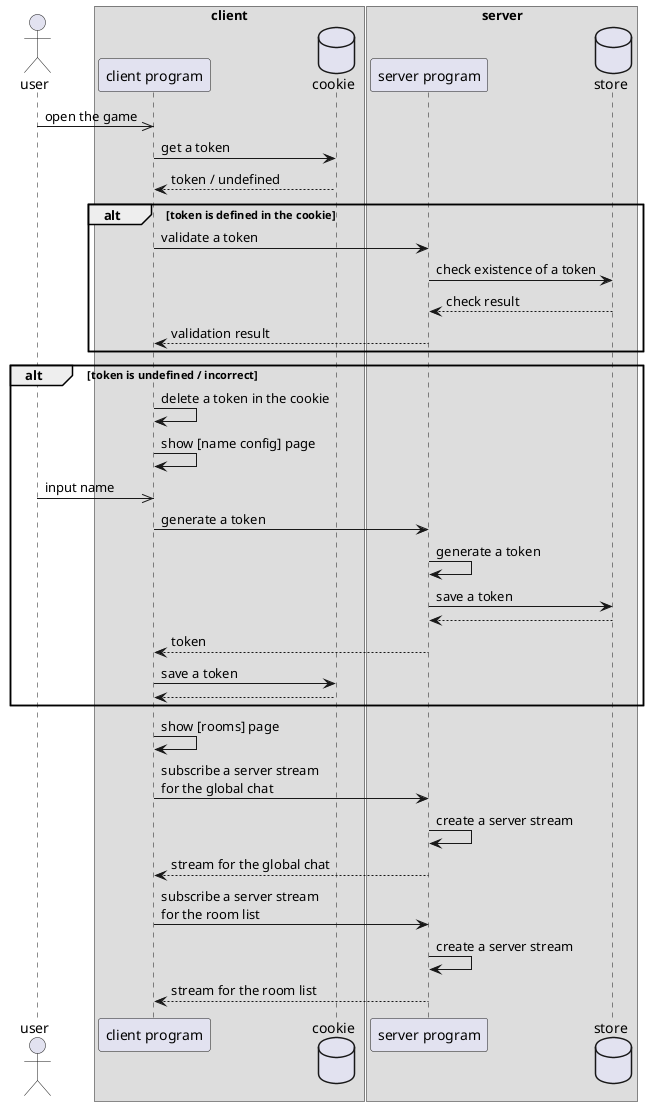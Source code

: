 @startuml login

actor user
box client
    participant "client program" as client
    database cookie
end box

box server
    participant "server program" as server
    database store
end box

user ->> client : open the game
client -> cookie : get a token
cookie --> client : token / undefined

alt token is defined in the cookie
    client -> server : validate a token
    server -> store : check existence of a token
    store --> server : check result
    server --> client : validation result
end

alt token is undefined / incorrect
    client -> client : delete a token in the cookie
    client -> client : show [name config] page
    user ->> client : input name
    client -> server : generate a token
    server -> server : generate a token
    server -> store : save a token
    store --> server
    server --> client : token
    client -> cookie : save a token
    cookie --> client
end
client -> client : show [rooms] page

client -> server : subscribe a server stream\nfor the global chat
server -> server : create a server stream
server --> client : stream for the global chat

client -> server : subscribe a server stream\nfor the room list
server -> server : create a server stream
server --> client : stream for the room list

@enduml
